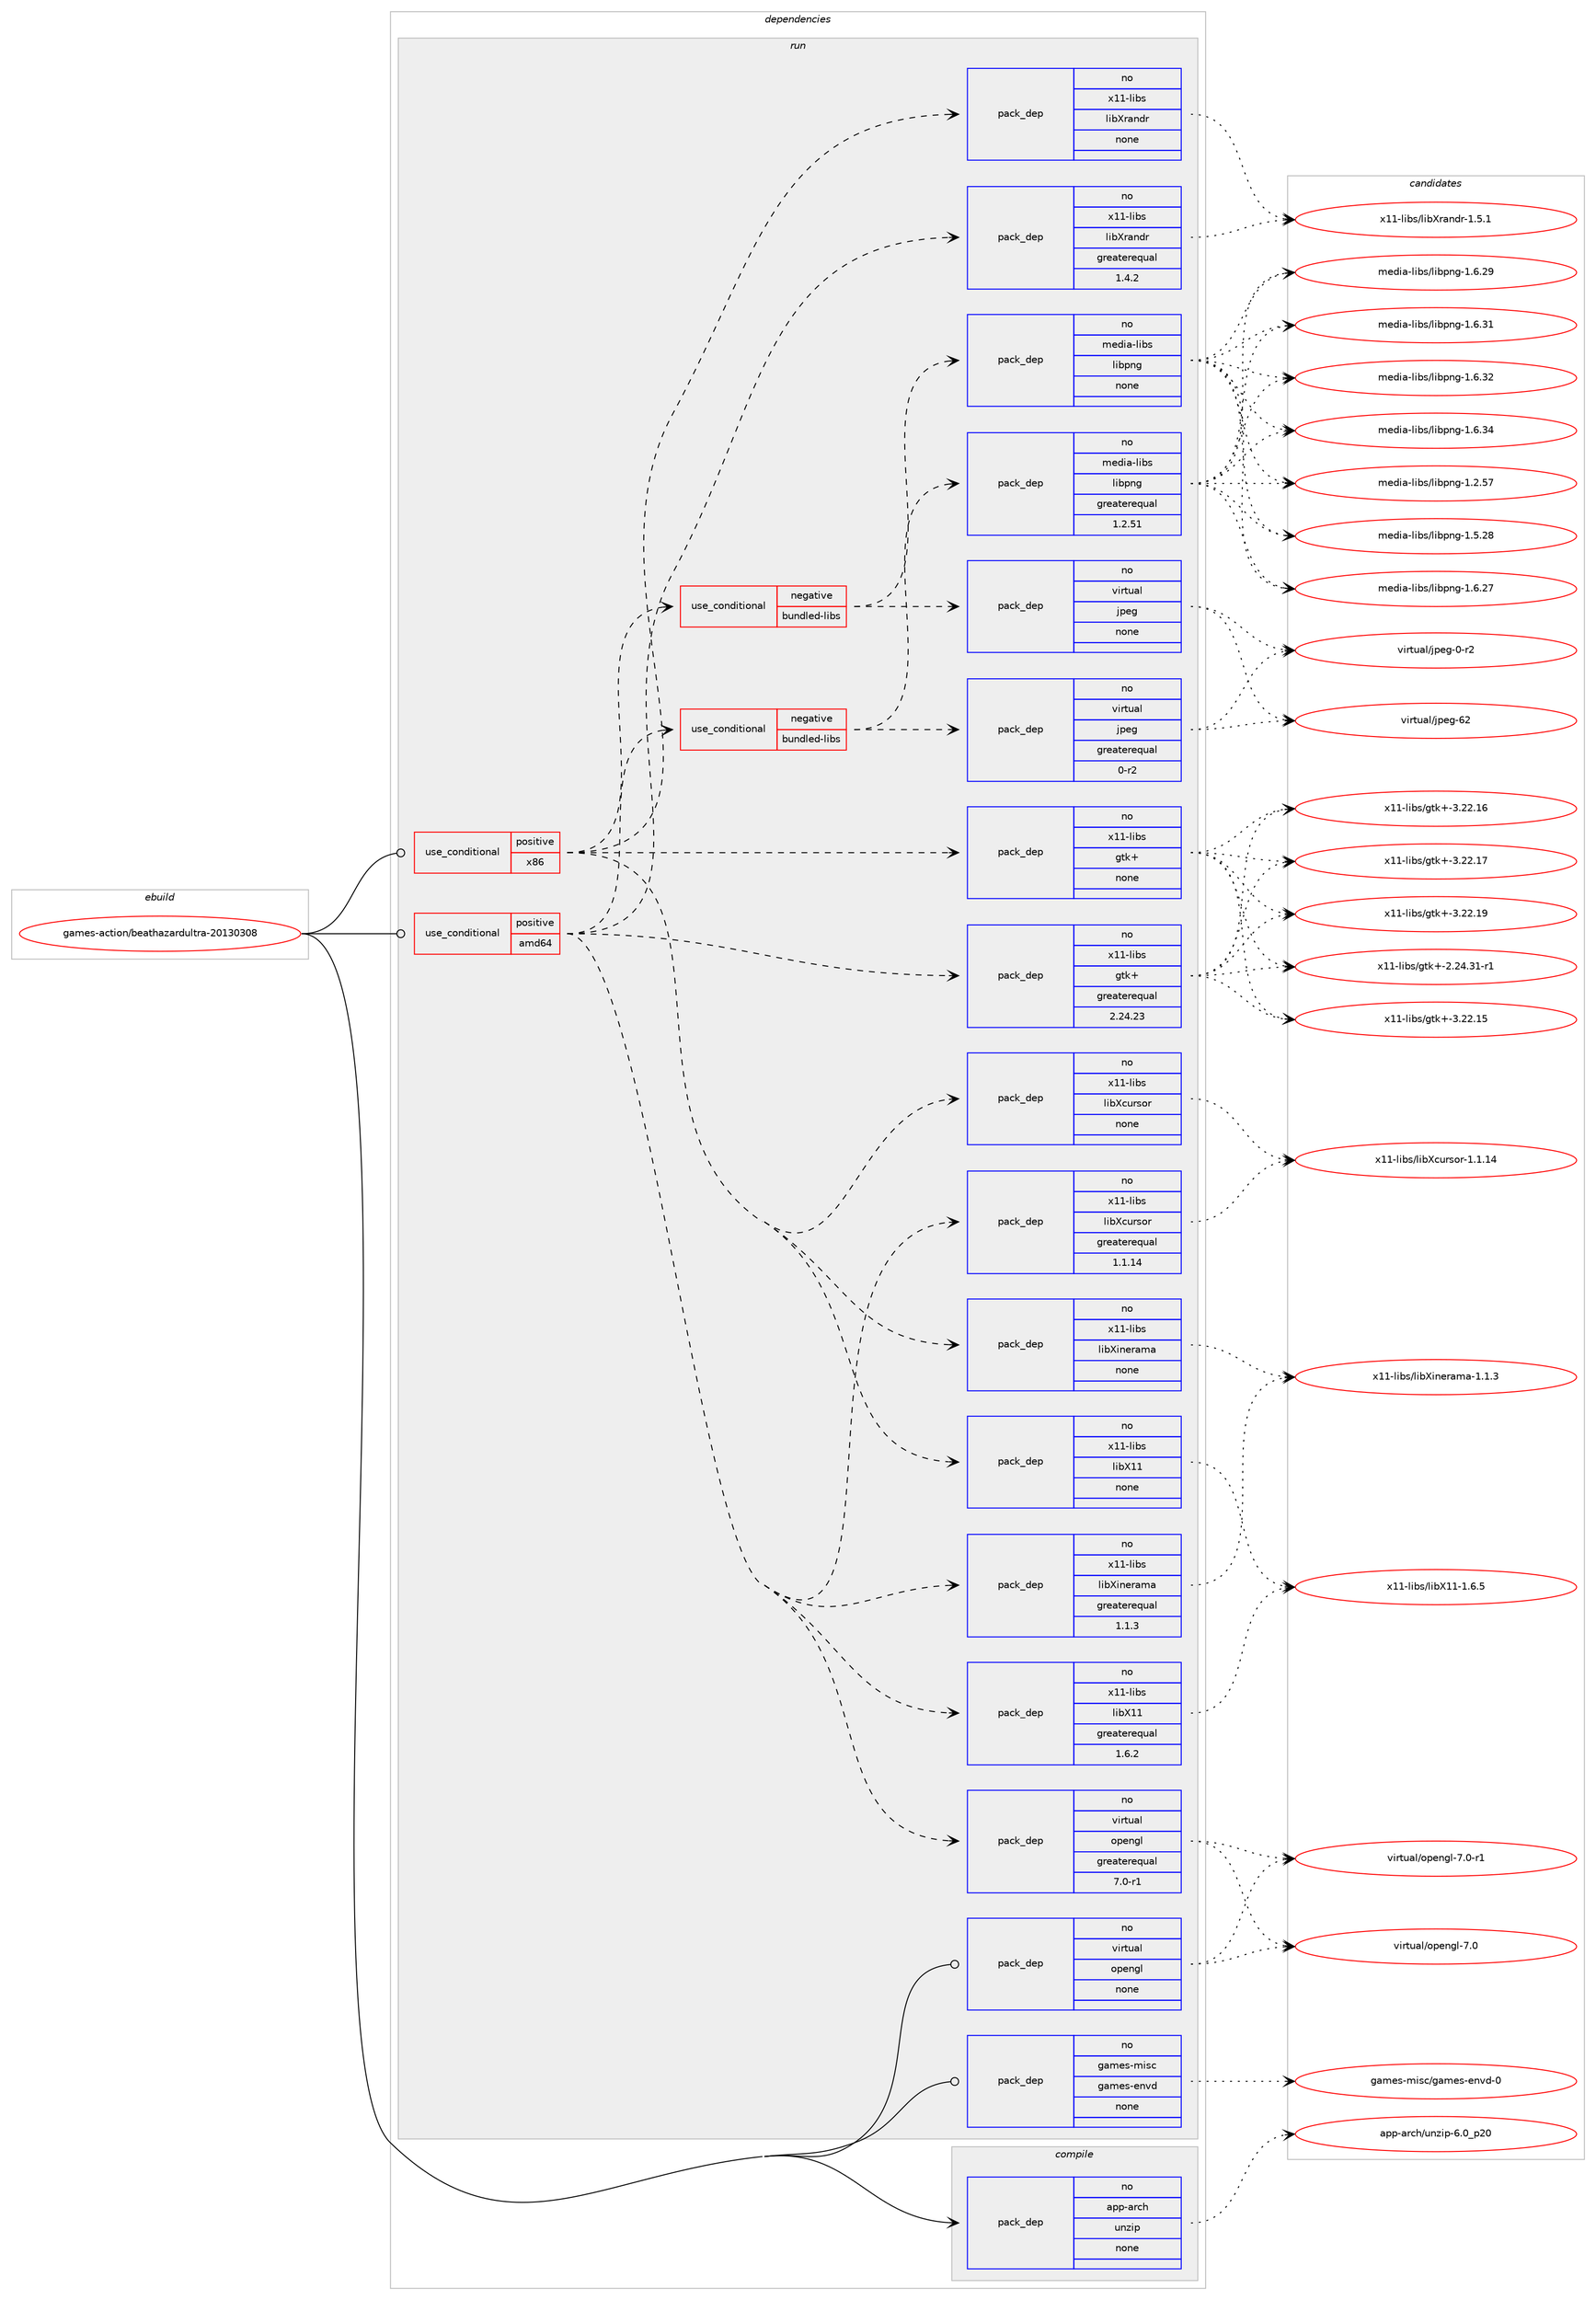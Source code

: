 digraph prolog {

# *************
# Graph options
# *************

newrank=true;
concentrate=true;
compound=true;
graph [rankdir=LR,fontname=Helvetica,fontsize=10,ranksep=1.5];#, ranksep=2.5, nodesep=0.2];
edge  [arrowhead=vee];
node  [fontname=Helvetica,fontsize=10];

# **********
# The ebuild
# **********

subgraph cluster_leftcol {
color=gray;
rank=same;
label=<<i>ebuild</i>>;
id [label="games-action/beathazardultra-20130308", color=red, width=4, href="../games-action/beathazardultra-20130308.svg"];
}

# ****************
# The dependencies
# ****************

subgraph cluster_midcol {
color=gray;
label=<<i>dependencies</i>>;
subgraph cluster_compile {
fillcolor="#eeeeee";
style=filled;
label=<<i>compile</i>>;
subgraph pack208396 {
dependency292292 [label=<<TABLE BORDER="0" CELLBORDER="1" CELLSPACING="0" CELLPADDING="4" WIDTH="220"><TR><TD ROWSPAN="6" CELLPADDING="30">pack_dep</TD></TR><TR><TD WIDTH="110">no</TD></TR><TR><TD>app-arch</TD></TR><TR><TD>unzip</TD></TR><TR><TD>none</TD></TR><TR><TD></TD></TR></TABLE>>, shape=none, color=blue];
}
id:e -> dependency292292:w [weight=20,style="solid",arrowhead="vee"];
}
subgraph cluster_compileandrun {
fillcolor="#eeeeee";
style=filled;
label=<<i>compile and run</i>>;
}
subgraph cluster_run {
fillcolor="#eeeeee";
style=filled;
label=<<i>run</i>>;
subgraph cond79554 {
dependency292293 [label=<<TABLE BORDER="0" CELLBORDER="1" CELLSPACING="0" CELLPADDING="4"><TR><TD ROWSPAN="3" CELLPADDING="10">use_conditional</TD></TR><TR><TD>positive</TD></TR><TR><TD>amd64</TD></TR></TABLE>>, shape=none, color=red];
subgraph cond79555 {
dependency292294 [label=<<TABLE BORDER="0" CELLBORDER="1" CELLSPACING="0" CELLPADDING="4"><TR><TD ROWSPAN="3" CELLPADDING="10">use_conditional</TD></TR><TR><TD>negative</TD></TR><TR><TD>bundled-libs</TD></TR></TABLE>>, shape=none, color=red];
subgraph pack208397 {
dependency292295 [label=<<TABLE BORDER="0" CELLBORDER="1" CELLSPACING="0" CELLPADDING="4" WIDTH="220"><TR><TD ROWSPAN="6" CELLPADDING="30">pack_dep</TD></TR><TR><TD WIDTH="110">no</TD></TR><TR><TD>media-libs</TD></TR><TR><TD>libpng</TD></TR><TR><TD>greaterequal</TD></TR><TR><TD>1.2.51</TD></TR></TABLE>>, shape=none, color=blue];
}
dependency292294:e -> dependency292295:w [weight=20,style="dashed",arrowhead="vee"];
subgraph pack208398 {
dependency292296 [label=<<TABLE BORDER="0" CELLBORDER="1" CELLSPACING="0" CELLPADDING="4" WIDTH="220"><TR><TD ROWSPAN="6" CELLPADDING="30">pack_dep</TD></TR><TR><TD WIDTH="110">no</TD></TR><TR><TD>virtual</TD></TR><TR><TD>jpeg</TD></TR><TR><TD>greaterequal</TD></TR><TR><TD>0-r2</TD></TR></TABLE>>, shape=none, color=blue];
}
dependency292294:e -> dependency292296:w [weight=20,style="dashed",arrowhead="vee"];
}
dependency292293:e -> dependency292294:w [weight=20,style="dashed",arrowhead="vee"];
subgraph pack208399 {
dependency292297 [label=<<TABLE BORDER="0" CELLBORDER="1" CELLSPACING="0" CELLPADDING="4" WIDTH="220"><TR><TD ROWSPAN="6" CELLPADDING="30">pack_dep</TD></TR><TR><TD WIDTH="110">no</TD></TR><TR><TD>x11-libs</TD></TR><TR><TD>gtk+</TD></TR><TR><TD>greaterequal</TD></TR><TR><TD>2.24.23</TD></TR></TABLE>>, shape=none, color=blue];
}
dependency292293:e -> dependency292297:w [weight=20,style="dashed",arrowhead="vee"];
subgraph pack208400 {
dependency292298 [label=<<TABLE BORDER="0" CELLBORDER="1" CELLSPACING="0" CELLPADDING="4" WIDTH="220"><TR><TD ROWSPAN="6" CELLPADDING="30">pack_dep</TD></TR><TR><TD WIDTH="110">no</TD></TR><TR><TD>virtual</TD></TR><TR><TD>opengl</TD></TR><TR><TD>greaterequal</TD></TR><TR><TD>7.0-r1</TD></TR></TABLE>>, shape=none, color=blue];
}
dependency292293:e -> dependency292298:w [weight=20,style="dashed",arrowhead="vee"];
subgraph pack208401 {
dependency292299 [label=<<TABLE BORDER="0" CELLBORDER="1" CELLSPACING="0" CELLPADDING="4" WIDTH="220"><TR><TD ROWSPAN="6" CELLPADDING="30">pack_dep</TD></TR><TR><TD WIDTH="110">no</TD></TR><TR><TD>x11-libs</TD></TR><TR><TD>libX11</TD></TR><TR><TD>greaterequal</TD></TR><TR><TD>1.6.2</TD></TR></TABLE>>, shape=none, color=blue];
}
dependency292293:e -> dependency292299:w [weight=20,style="dashed",arrowhead="vee"];
subgraph pack208402 {
dependency292300 [label=<<TABLE BORDER="0" CELLBORDER="1" CELLSPACING="0" CELLPADDING="4" WIDTH="220"><TR><TD ROWSPAN="6" CELLPADDING="30">pack_dep</TD></TR><TR><TD WIDTH="110">no</TD></TR><TR><TD>x11-libs</TD></TR><TR><TD>libXcursor</TD></TR><TR><TD>greaterequal</TD></TR><TR><TD>1.1.14</TD></TR></TABLE>>, shape=none, color=blue];
}
dependency292293:e -> dependency292300:w [weight=20,style="dashed",arrowhead="vee"];
subgraph pack208403 {
dependency292301 [label=<<TABLE BORDER="0" CELLBORDER="1" CELLSPACING="0" CELLPADDING="4" WIDTH="220"><TR><TD ROWSPAN="6" CELLPADDING="30">pack_dep</TD></TR><TR><TD WIDTH="110">no</TD></TR><TR><TD>x11-libs</TD></TR><TR><TD>libXinerama</TD></TR><TR><TD>greaterequal</TD></TR><TR><TD>1.1.3</TD></TR></TABLE>>, shape=none, color=blue];
}
dependency292293:e -> dependency292301:w [weight=20,style="dashed",arrowhead="vee"];
subgraph pack208404 {
dependency292302 [label=<<TABLE BORDER="0" CELLBORDER="1" CELLSPACING="0" CELLPADDING="4" WIDTH="220"><TR><TD ROWSPAN="6" CELLPADDING="30">pack_dep</TD></TR><TR><TD WIDTH="110">no</TD></TR><TR><TD>x11-libs</TD></TR><TR><TD>libXrandr</TD></TR><TR><TD>greaterequal</TD></TR><TR><TD>1.4.2</TD></TR></TABLE>>, shape=none, color=blue];
}
dependency292293:e -> dependency292302:w [weight=20,style="dashed",arrowhead="vee"];
}
id:e -> dependency292293:w [weight=20,style="solid",arrowhead="odot"];
subgraph cond79556 {
dependency292303 [label=<<TABLE BORDER="0" CELLBORDER="1" CELLSPACING="0" CELLPADDING="4"><TR><TD ROWSPAN="3" CELLPADDING="10">use_conditional</TD></TR><TR><TD>positive</TD></TR><TR><TD>x86</TD></TR></TABLE>>, shape=none, color=red];
subgraph pack208405 {
dependency292304 [label=<<TABLE BORDER="0" CELLBORDER="1" CELLSPACING="0" CELLPADDING="4" WIDTH="220"><TR><TD ROWSPAN="6" CELLPADDING="30">pack_dep</TD></TR><TR><TD WIDTH="110">no</TD></TR><TR><TD>x11-libs</TD></TR><TR><TD>gtk+</TD></TR><TR><TD>none</TD></TR><TR><TD></TD></TR></TABLE>>, shape=none, color=blue];
}
dependency292303:e -> dependency292304:w [weight=20,style="dashed",arrowhead="vee"];
subgraph pack208406 {
dependency292305 [label=<<TABLE BORDER="0" CELLBORDER="1" CELLSPACING="0" CELLPADDING="4" WIDTH="220"><TR><TD ROWSPAN="6" CELLPADDING="30">pack_dep</TD></TR><TR><TD WIDTH="110">no</TD></TR><TR><TD>x11-libs</TD></TR><TR><TD>libX11</TD></TR><TR><TD>none</TD></TR><TR><TD></TD></TR></TABLE>>, shape=none, color=blue];
}
dependency292303:e -> dependency292305:w [weight=20,style="dashed",arrowhead="vee"];
subgraph pack208407 {
dependency292306 [label=<<TABLE BORDER="0" CELLBORDER="1" CELLSPACING="0" CELLPADDING="4" WIDTH="220"><TR><TD ROWSPAN="6" CELLPADDING="30">pack_dep</TD></TR><TR><TD WIDTH="110">no</TD></TR><TR><TD>x11-libs</TD></TR><TR><TD>libXcursor</TD></TR><TR><TD>none</TD></TR><TR><TD></TD></TR></TABLE>>, shape=none, color=blue];
}
dependency292303:e -> dependency292306:w [weight=20,style="dashed",arrowhead="vee"];
subgraph pack208408 {
dependency292307 [label=<<TABLE BORDER="0" CELLBORDER="1" CELLSPACING="0" CELLPADDING="4" WIDTH="220"><TR><TD ROWSPAN="6" CELLPADDING="30">pack_dep</TD></TR><TR><TD WIDTH="110">no</TD></TR><TR><TD>x11-libs</TD></TR><TR><TD>libXinerama</TD></TR><TR><TD>none</TD></TR><TR><TD></TD></TR></TABLE>>, shape=none, color=blue];
}
dependency292303:e -> dependency292307:w [weight=20,style="dashed",arrowhead="vee"];
subgraph pack208409 {
dependency292308 [label=<<TABLE BORDER="0" CELLBORDER="1" CELLSPACING="0" CELLPADDING="4" WIDTH="220"><TR><TD ROWSPAN="6" CELLPADDING="30">pack_dep</TD></TR><TR><TD WIDTH="110">no</TD></TR><TR><TD>x11-libs</TD></TR><TR><TD>libXrandr</TD></TR><TR><TD>none</TD></TR><TR><TD></TD></TR></TABLE>>, shape=none, color=blue];
}
dependency292303:e -> dependency292308:w [weight=20,style="dashed",arrowhead="vee"];
subgraph cond79557 {
dependency292309 [label=<<TABLE BORDER="0" CELLBORDER="1" CELLSPACING="0" CELLPADDING="4"><TR><TD ROWSPAN="3" CELLPADDING="10">use_conditional</TD></TR><TR><TD>negative</TD></TR><TR><TD>bundled-libs</TD></TR></TABLE>>, shape=none, color=red];
subgraph pack208410 {
dependency292310 [label=<<TABLE BORDER="0" CELLBORDER="1" CELLSPACING="0" CELLPADDING="4" WIDTH="220"><TR><TD ROWSPAN="6" CELLPADDING="30">pack_dep</TD></TR><TR><TD WIDTH="110">no</TD></TR><TR><TD>media-libs</TD></TR><TR><TD>libpng</TD></TR><TR><TD>none</TD></TR><TR><TD></TD></TR></TABLE>>, shape=none, color=blue];
}
dependency292309:e -> dependency292310:w [weight=20,style="dashed",arrowhead="vee"];
subgraph pack208411 {
dependency292311 [label=<<TABLE BORDER="0" CELLBORDER="1" CELLSPACING="0" CELLPADDING="4" WIDTH="220"><TR><TD ROWSPAN="6" CELLPADDING="30">pack_dep</TD></TR><TR><TD WIDTH="110">no</TD></TR><TR><TD>virtual</TD></TR><TR><TD>jpeg</TD></TR><TR><TD>none</TD></TR><TR><TD></TD></TR></TABLE>>, shape=none, color=blue];
}
dependency292309:e -> dependency292311:w [weight=20,style="dashed",arrowhead="vee"];
}
dependency292303:e -> dependency292309:w [weight=20,style="dashed",arrowhead="vee"];
}
id:e -> dependency292303:w [weight=20,style="solid",arrowhead="odot"];
subgraph pack208412 {
dependency292312 [label=<<TABLE BORDER="0" CELLBORDER="1" CELLSPACING="0" CELLPADDING="4" WIDTH="220"><TR><TD ROWSPAN="6" CELLPADDING="30">pack_dep</TD></TR><TR><TD WIDTH="110">no</TD></TR><TR><TD>games-misc</TD></TR><TR><TD>games-envd</TD></TR><TR><TD>none</TD></TR><TR><TD></TD></TR></TABLE>>, shape=none, color=blue];
}
id:e -> dependency292312:w [weight=20,style="solid",arrowhead="odot"];
subgraph pack208413 {
dependency292313 [label=<<TABLE BORDER="0" CELLBORDER="1" CELLSPACING="0" CELLPADDING="4" WIDTH="220"><TR><TD ROWSPAN="6" CELLPADDING="30">pack_dep</TD></TR><TR><TD WIDTH="110">no</TD></TR><TR><TD>virtual</TD></TR><TR><TD>opengl</TD></TR><TR><TD>none</TD></TR><TR><TD></TD></TR></TABLE>>, shape=none, color=blue];
}
id:e -> dependency292313:w [weight=20,style="solid",arrowhead="odot"];
}
}

# **************
# The candidates
# **************

subgraph cluster_choices {
rank=same;
color=gray;
label=<<i>candidates</i>>;

subgraph choice208396 {
color=black;
nodesep=1;
choice971121124597114991044711711012210511245544648951125048 [label="app-arch/unzip-6.0_p20", color=red, width=4,href="../app-arch/unzip-6.0_p20.svg"];
dependency292292:e -> choice971121124597114991044711711012210511245544648951125048:w [style=dotted,weight="100"];
}
subgraph choice208397 {
color=black;
nodesep=1;
choice109101100105974510810598115471081059811211010345494650465355 [label="media-libs/libpng-1.2.57", color=red, width=4,href="../media-libs/libpng-1.2.57.svg"];
choice109101100105974510810598115471081059811211010345494653465056 [label="media-libs/libpng-1.5.28", color=red, width=4,href="../media-libs/libpng-1.5.28.svg"];
choice109101100105974510810598115471081059811211010345494654465055 [label="media-libs/libpng-1.6.27", color=red, width=4,href="../media-libs/libpng-1.6.27.svg"];
choice109101100105974510810598115471081059811211010345494654465057 [label="media-libs/libpng-1.6.29", color=red, width=4,href="../media-libs/libpng-1.6.29.svg"];
choice109101100105974510810598115471081059811211010345494654465149 [label="media-libs/libpng-1.6.31", color=red, width=4,href="../media-libs/libpng-1.6.31.svg"];
choice109101100105974510810598115471081059811211010345494654465150 [label="media-libs/libpng-1.6.32", color=red, width=4,href="../media-libs/libpng-1.6.32.svg"];
choice109101100105974510810598115471081059811211010345494654465152 [label="media-libs/libpng-1.6.34", color=red, width=4,href="../media-libs/libpng-1.6.34.svg"];
dependency292295:e -> choice109101100105974510810598115471081059811211010345494650465355:w [style=dotted,weight="100"];
dependency292295:e -> choice109101100105974510810598115471081059811211010345494653465056:w [style=dotted,weight="100"];
dependency292295:e -> choice109101100105974510810598115471081059811211010345494654465055:w [style=dotted,weight="100"];
dependency292295:e -> choice109101100105974510810598115471081059811211010345494654465057:w [style=dotted,weight="100"];
dependency292295:e -> choice109101100105974510810598115471081059811211010345494654465149:w [style=dotted,weight="100"];
dependency292295:e -> choice109101100105974510810598115471081059811211010345494654465150:w [style=dotted,weight="100"];
dependency292295:e -> choice109101100105974510810598115471081059811211010345494654465152:w [style=dotted,weight="100"];
}
subgraph choice208398 {
color=black;
nodesep=1;
choice118105114116117971084710611210110345484511450 [label="virtual/jpeg-0-r2", color=red, width=4,href="../virtual/jpeg-0-r2.svg"];
choice1181051141161179710847106112101103455450 [label="virtual/jpeg-62", color=red, width=4,href="../virtual/jpeg-62.svg"];
dependency292296:e -> choice118105114116117971084710611210110345484511450:w [style=dotted,weight="100"];
dependency292296:e -> choice1181051141161179710847106112101103455450:w [style=dotted,weight="100"];
}
subgraph choice208399 {
color=black;
nodesep=1;
choice12049494510810598115471031161074345504650524651494511449 [label="x11-libs/gtk+-2.24.31-r1", color=red, width=4,href="../x11-libs/gtk+-2.24.31-r1.svg"];
choice1204949451081059811547103116107434551465050464953 [label="x11-libs/gtk+-3.22.15", color=red, width=4,href="../x11-libs/gtk+-3.22.15.svg"];
choice1204949451081059811547103116107434551465050464954 [label="x11-libs/gtk+-3.22.16", color=red, width=4,href="../x11-libs/gtk+-3.22.16.svg"];
choice1204949451081059811547103116107434551465050464955 [label="x11-libs/gtk+-3.22.17", color=red, width=4,href="../x11-libs/gtk+-3.22.17.svg"];
choice1204949451081059811547103116107434551465050464957 [label="x11-libs/gtk+-3.22.19", color=red, width=4,href="../x11-libs/gtk+-3.22.19.svg"];
dependency292297:e -> choice12049494510810598115471031161074345504650524651494511449:w [style=dotted,weight="100"];
dependency292297:e -> choice1204949451081059811547103116107434551465050464953:w [style=dotted,weight="100"];
dependency292297:e -> choice1204949451081059811547103116107434551465050464954:w [style=dotted,weight="100"];
dependency292297:e -> choice1204949451081059811547103116107434551465050464955:w [style=dotted,weight="100"];
dependency292297:e -> choice1204949451081059811547103116107434551465050464957:w [style=dotted,weight="100"];
}
subgraph choice208400 {
color=black;
nodesep=1;
choice118105114116117971084711111210111010310845554648 [label="virtual/opengl-7.0", color=red, width=4,href="../virtual/opengl-7.0.svg"];
choice1181051141161179710847111112101110103108455546484511449 [label="virtual/opengl-7.0-r1", color=red, width=4,href="../virtual/opengl-7.0-r1.svg"];
dependency292298:e -> choice118105114116117971084711111210111010310845554648:w [style=dotted,weight="100"];
dependency292298:e -> choice1181051141161179710847111112101110103108455546484511449:w [style=dotted,weight="100"];
}
subgraph choice208401 {
color=black;
nodesep=1;
choice120494945108105981154710810598884949454946544653 [label="x11-libs/libX11-1.6.5", color=red, width=4,href="../x11-libs/libX11-1.6.5.svg"];
dependency292299:e -> choice120494945108105981154710810598884949454946544653:w [style=dotted,weight="100"];
}
subgraph choice208402 {
color=black;
nodesep=1;
choice120494945108105981154710810598889911711411511111445494649464952 [label="x11-libs/libXcursor-1.1.14", color=red, width=4,href="../x11-libs/libXcursor-1.1.14.svg"];
dependency292300:e -> choice120494945108105981154710810598889911711411511111445494649464952:w [style=dotted,weight="100"];
}
subgraph choice208403 {
color=black;
nodesep=1;
choice120494945108105981154710810598881051101011149710997454946494651 [label="x11-libs/libXinerama-1.1.3", color=red, width=4,href="../x11-libs/libXinerama-1.1.3.svg"];
dependency292301:e -> choice120494945108105981154710810598881051101011149710997454946494651:w [style=dotted,weight="100"];
}
subgraph choice208404 {
color=black;
nodesep=1;
choice1204949451081059811547108105988811497110100114454946534649 [label="x11-libs/libXrandr-1.5.1", color=red, width=4,href="../x11-libs/libXrandr-1.5.1.svg"];
dependency292302:e -> choice1204949451081059811547108105988811497110100114454946534649:w [style=dotted,weight="100"];
}
subgraph choice208405 {
color=black;
nodesep=1;
choice12049494510810598115471031161074345504650524651494511449 [label="x11-libs/gtk+-2.24.31-r1", color=red, width=4,href="../x11-libs/gtk+-2.24.31-r1.svg"];
choice1204949451081059811547103116107434551465050464953 [label="x11-libs/gtk+-3.22.15", color=red, width=4,href="../x11-libs/gtk+-3.22.15.svg"];
choice1204949451081059811547103116107434551465050464954 [label="x11-libs/gtk+-3.22.16", color=red, width=4,href="../x11-libs/gtk+-3.22.16.svg"];
choice1204949451081059811547103116107434551465050464955 [label="x11-libs/gtk+-3.22.17", color=red, width=4,href="../x11-libs/gtk+-3.22.17.svg"];
choice1204949451081059811547103116107434551465050464957 [label="x11-libs/gtk+-3.22.19", color=red, width=4,href="../x11-libs/gtk+-3.22.19.svg"];
dependency292304:e -> choice12049494510810598115471031161074345504650524651494511449:w [style=dotted,weight="100"];
dependency292304:e -> choice1204949451081059811547103116107434551465050464953:w [style=dotted,weight="100"];
dependency292304:e -> choice1204949451081059811547103116107434551465050464954:w [style=dotted,weight="100"];
dependency292304:e -> choice1204949451081059811547103116107434551465050464955:w [style=dotted,weight="100"];
dependency292304:e -> choice1204949451081059811547103116107434551465050464957:w [style=dotted,weight="100"];
}
subgraph choice208406 {
color=black;
nodesep=1;
choice120494945108105981154710810598884949454946544653 [label="x11-libs/libX11-1.6.5", color=red, width=4,href="../x11-libs/libX11-1.6.5.svg"];
dependency292305:e -> choice120494945108105981154710810598884949454946544653:w [style=dotted,weight="100"];
}
subgraph choice208407 {
color=black;
nodesep=1;
choice120494945108105981154710810598889911711411511111445494649464952 [label="x11-libs/libXcursor-1.1.14", color=red, width=4,href="../x11-libs/libXcursor-1.1.14.svg"];
dependency292306:e -> choice120494945108105981154710810598889911711411511111445494649464952:w [style=dotted,weight="100"];
}
subgraph choice208408 {
color=black;
nodesep=1;
choice120494945108105981154710810598881051101011149710997454946494651 [label="x11-libs/libXinerama-1.1.3", color=red, width=4,href="../x11-libs/libXinerama-1.1.3.svg"];
dependency292307:e -> choice120494945108105981154710810598881051101011149710997454946494651:w [style=dotted,weight="100"];
}
subgraph choice208409 {
color=black;
nodesep=1;
choice1204949451081059811547108105988811497110100114454946534649 [label="x11-libs/libXrandr-1.5.1", color=red, width=4,href="../x11-libs/libXrandr-1.5.1.svg"];
dependency292308:e -> choice1204949451081059811547108105988811497110100114454946534649:w [style=dotted,weight="100"];
}
subgraph choice208410 {
color=black;
nodesep=1;
choice109101100105974510810598115471081059811211010345494650465355 [label="media-libs/libpng-1.2.57", color=red, width=4,href="../media-libs/libpng-1.2.57.svg"];
choice109101100105974510810598115471081059811211010345494653465056 [label="media-libs/libpng-1.5.28", color=red, width=4,href="../media-libs/libpng-1.5.28.svg"];
choice109101100105974510810598115471081059811211010345494654465055 [label="media-libs/libpng-1.6.27", color=red, width=4,href="../media-libs/libpng-1.6.27.svg"];
choice109101100105974510810598115471081059811211010345494654465057 [label="media-libs/libpng-1.6.29", color=red, width=4,href="../media-libs/libpng-1.6.29.svg"];
choice109101100105974510810598115471081059811211010345494654465149 [label="media-libs/libpng-1.6.31", color=red, width=4,href="../media-libs/libpng-1.6.31.svg"];
choice109101100105974510810598115471081059811211010345494654465150 [label="media-libs/libpng-1.6.32", color=red, width=4,href="../media-libs/libpng-1.6.32.svg"];
choice109101100105974510810598115471081059811211010345494654465152 [label="media-libs/libpng-1.6.34", color=red, width=4,href="../media-libs/libpng-1.6.34.svg"];
dependency292310:e -> choice109101100105974510810598115471081059811211010345494650465355:w [style=dotted,weight="100"];
dependency292310:e -> choice109101100105974510810598115471081059811211010345494653465056:w [style=dotted,weight="100"];
dependency292310:e -> choice109101100105974510810598115471081059811211010345494654465055:w [style=dotted,weight="100"];
dependency292310:e -> choice109101100105974510810598115471081059811211010345494654465057:w [style=dotted,weight="100"];
dependency292310:e -> choice109101100105974510810598115471081059811211010345494654465149:w [style=dotted,weight="100"];
dependency292310:e -> choice109101100105974510810598115471081059811211010345494654465150:w [style=dotted,weight="100"];
dependency292310:e -> choice109101100105974510810598115471081059811211010345494654465152:w [style=dotted,weight="100"];
}
subgraph choice208411 {
color=black;
nodesep=1;
choice118105114116117971084710611210110345484511450 [label="virtual/jpeg-0-r2", color=red, width=4,href="../virtual/jpeg-0-r2.svg"];
choice1181051141161179710847106112101103455450 [label="virtual/jpeg-62", color=red, width=4,href="../virtual/jpeg-62.svg"];
dependency292311:e -> choice118105114116117971084710611210110345484511450:w [style=dotted,weight="100"];
dependency292311:e -> choice1181051141161179710847106112101103455450:w [style=dotted,weight="100"];
}
subgraph choice208412 {
color=black;
nodesep=1;
choice1039710910111545109105115994710397109101115451011101181004548 [label="games-misc/games-envd-0", color=red, width=4,href="../games-misc/games-envd-0.svg"];
dependency292312:e -> choice1039710910111545109105115994710397109101115451011101181004548:w [style=dotted,weight="100"];
}
subgraph choice208413 {
color=black;
nodesep=1;
choice118105114116117971084711111210111010310845554648 [label="virtual/opengl-7.0", color=red, width=4,href="../virtual/opengl-7.0.svg"];
choice1181051141161179710847111112101110103108455546484511449 [label="virtual/opengl-7.0-r1", color=red, width=4,href="../virtual/opengl-7.0-r1.svg"];
dependency292313:e -> choice118105114116117971084711111210111010310845554648:w [style=dotted,weight="100"];
dependency292313:e -> choice1181051141161179710847111112101110103108455546484511449:w [style=dotted,weight="100"];
}
}

}
